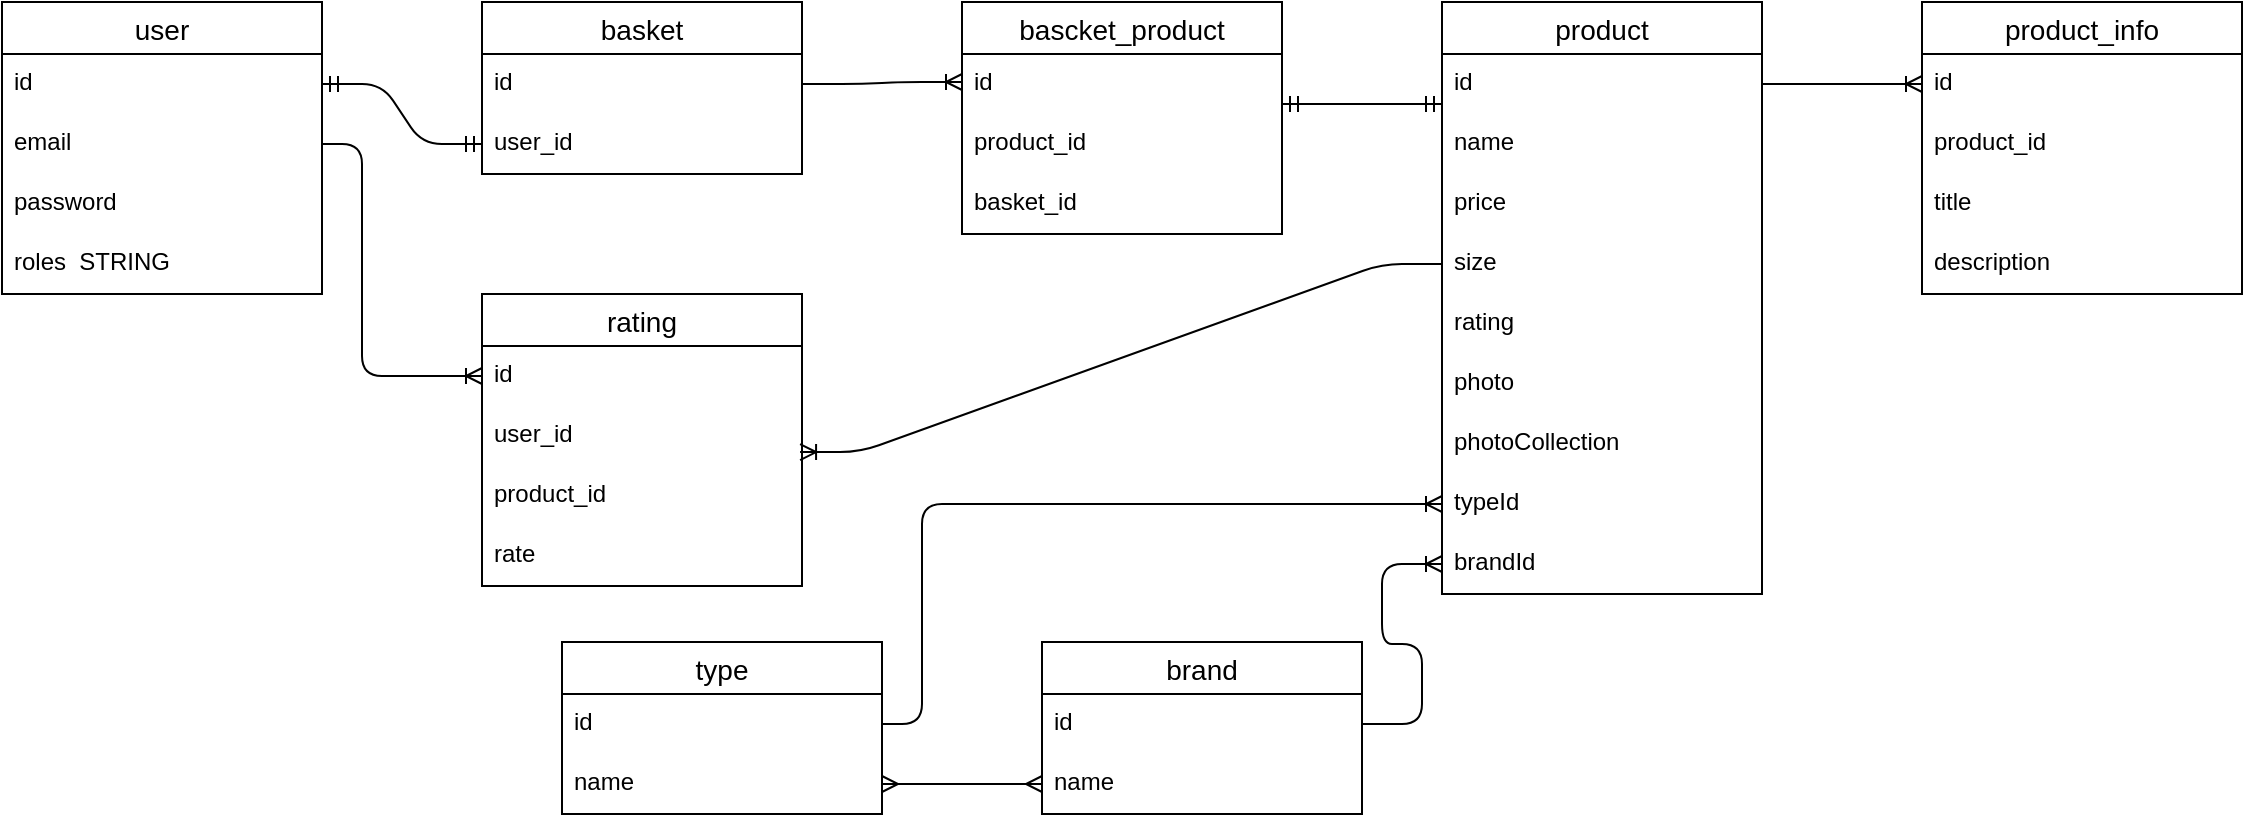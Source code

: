 <mxfile version="14.6.9" type="device"><diagram id="kcthgkWP1mCxblKz4m2M" name="Page-1"><mxGraphModel dx="1422" dy="794" grid="1" gridSize="10" guides="1" tooltips="1" connect="1" arrows="1" fold="1" page="1" pageScale="1" pageWidth="827" pageHeight="1169" math="0" shadow="0"><root><mxCell id="0"/><mxCell id="1" parent="0"/><mxCell id="BDDIjuFuvcljvbv5vN9N-1" value="user" style="swimlane;fontStyle=0;childLayout=stackLayout;horizontal=1;startSize=26;horizontalStack=0;resizeParent=1;resizeParentMax=0;resizeLast=0;collapsible=1;marginBottom=0;align=center;fontSize=14;" vertex="1" parent="1"><mxGeometry x="40" y="40" width="160" height="146" as="geometry"/></mxCell><mxCell id="BDDIjuFuvcljvbv5vN9N-2" value="id&#10;" style="text;strokeColor=none;fillColor=none;spacingLeft=4;spacingRight=4;overflow=hidden;rotatable=0;points=[[0,0.5],[1,0.5]];portConstraint=eastwest;fontSize=12;" vertex="1" parent="BDDIjuFuvcljvbv5vN9N-1"><mxGeometry y="26" width="160" height="30" as="geometry"/></mxCell><mxCell id="BDDIjuFuvcljvbv5vN9N-3" value="email" style="text;strokeColor=none;fillColor=none;spacingLeft=4;spacingRight=4;overflow=hidden;rotatable=0;points=[[0,0.5],[1,0.5]];portConstraint=eastwest;fontSize=12;" vertex="1" parent="BDDIjuFuvcljvbv5vN9N-1"><mxGeometry y="56" width="160" height="30" as="geometry"/></mxCell><mxCell id="BDDIjuFuvcljvbv5vN9N-4" value="password" style="text;strokeColor=none;fillColor=none;spacingLeft=4;spacingRight=4;overflow=hidden;rotatable=0;points=[[0,0.5],[1,0.5]];portConstraint=eastwest;fontSize=12;" vertex="1" parent="BDDIjuFuvcljvbv5vN9N-1"><mxGeometry y="86" width="160" height="30" as="geometry"/></mxCell><mxCell id="BDDIjuFuvcljvbv5vN9N-5" value="roles  STRING" style="text;strokeColor=none;fillColor=none;spacingLeft=4;spacingRight=4;overflow=hidden;rotatable=0;points=[[0,0.5],[1,0.5]];portConstraint=eastwest;fontSize=12;" vertex="1" parent="BDDIjuFuvcljvbv5vN9N-1"><mxGeometry y="116" width="160" height="30" as="geometry"/></mxCell><mxCell id="BDDIjuFuvcljvbv5vN9N-6" value="basket" style="swimlane;fontStyle=0;childLayout=stackLayout;horizontal=1;startSize=26;horizontalStack=0;resizeParent=1;resizeParentMax=0;resizeLast=0;collapsible=1;marginBottom=0;align=center;fontSize=14;" vertex="1" parent="1"><mxGeometry x="280" y="40" width="160" height="86" as="geometry"/></mxCell><mxCell id="BDDIjuFuvcljvbv5vN9N-7" value="id&#10;" style="text;strokeColor=none;fillColor=none;spacingLeft=4;spacingRight=4;overflow=hidden;rotatable=0;points=[[0,0.5],[1,0.5]];portConstraint=eastwest;fontSize=12;" vertex="1" parent="BDDIjuFuvcljvbv5vN9N-6"><mxGeometry y="26" width="160" height="30" as="geometry"/></mxCell><mxCell id="BDDIjuFuvcljvbv5vN9N-8" value="user_id" style="text;strokeColor=none;fillColor=none;spacingLeft=4;spacingRight=4;overflow=hidden;rotatable=0;points=[[0,0.5],[1,0.5]];portConstraint=eastwest;fontSize=12;" vertex="1" parent="BDDIjuFuvcljvbv5vN9N-6"><mxGeometry y="56" width="160" height="30" as="geometry"/></mxCell><mxCell id="BDDIjuFuvcljvbv5vN9N-11" value="" style="edgeStyle=entityRelationEdgeStyle;fontSize=12;html=1;endArrow=ERmandOne;startArrow=ERmandOne;entryX=0;entryY=0.5;entryDx=0;entryDy=0;" edge="1" parent="1" source="BDDIjuFuvcljvbv5vN9N-2" target="BDDIjuFuvcljvbv5vN9N-8"><mxGeometry width="100" height="100" relative="1" as="geometry"><mxPoint x="220" y="160" as="sourcePoint"/><mxPoint x="320" y="60" as="targetPoint"/></mxGeometry></mxCell><mxCell id="BDDIjuFuvcljvbv5vN9N-12" value="product" style="swimlane;fontStyle=0;childLayout=stackLayout;horizontal=1;startSize=26;horizontalStack=0;resizeParent=1;resizeParentMax=0;resizeLast=0;collapsible=1;marginBottom=0;align=center;fontSize=14;" vertex="1" parent="1"><mxGeometry x="760" y="40" width="160" height="296" as="geometry"/></mxCell><mxCell id="BDDIjuFuvcljvbv5vN9N-13" value="id&#10;" style="text;strokeColor=none;fillColor=none;spacingLeft=4;spacingRight=4;overflow=hidden;rotatable=0;points=[[0,0.5],[1,0.5]];portConstraint=eastwest;fontSize=12;" vertex="1" parent="BDDIjuFuvcljvbv5vN9N-12"><mxGeometry y="26" width="160" height="30" as="geometry"/></mxCell><mxCell id="BDDIjuFuvcljvbv5vN9N-14" value="name" style="text;strokeColor=none;fillColor=none;spacingLeft=4;spacingRight=4;overflow=hidden;rotatable=0;points=[[0,0.5],[1,0.5]];portConstraint=eastwest;fontSize=12;" vertex="1" parent="BDDIjuFuvcljvbv5vN9N-12"><mxGeometry y="56" width="160" height="30" as="geometry"/></mxCell><mxCell id="BDDIjuFuvcljvbv5vN9N-15" value="price" style="text;strokeColor=none;fillColor=none;spacingLeft=4;spacingRight=4;overflow=hidden;rotatable=0;points=[[0,0.5],[1,0.5]];portConstraint=eastwest;fontSize=12;" vertex="1" parent="BDDIjuFuvcljvbv5vN9N-12"><mxGeometry y="86" width="160" height="30" as="geometry"/></mxCell><mxCell id="BDDIjuFuvcljvbv5vN9N-18" value="size" style="text;strokeColor=none;fillColor=none;spacingLeft=4;spacingRight=4;overflow=hidden;rotatable=0;points=[[0,0.5],[1,0.5]];portConstraint=eastwest;fontSize=12;" vertex="1" parent="BDDIjuFuvcljvbv5vN9N-12"><mxGeometry y="116" width="160" height="30" as="geometry"/></mxCell><mxCell id="BDDIjuFuvcljvbv5vN9N-19" value="rating" style="text;strokeColor=none;fillColor=none;spacingLeft=4;spacingRight=4;overflow=hidden;rotatable=0;points=[[0,0.5],[1,0.5]];portConstraint=eastwest;fontSize=12;" vertex="1" parent="BDDIjuFuvcljvbv5vN9N-12"><mxGeometry y="146" width="160" height="30" as="geometry"/></mxCell><mxCell id="BDDIjuFuvcljvbv5vN9N-16" value="photo" style="text;strokeColor=none;fillColor=none;spacingLeft=4;spacingRight=4;overflow=hidden;rotatable=0;points=[[0,0.5],[1,0.5]];portConstraint=eastwest;fontSize=12;" vertex="1" parent="BDDIjuFuvcljvbv5vN9N-12"><mxGeometry y="176" width="160" height="30" as="geometry"/></mxCell><mxCell id="BDDIjuFuvcljvbv5vN9N-17" value="photoCollection" style="text;strokeColor=none;fillColor=none;spacingLeft=4;spacingRight=4;overflow=hidden;rotatable=0;points=[[0,0.5],[1,0.5]];portConstraint=eastwest;fontSize=12;" vertex="1" parent="BDDIjuFuvcljvbv5vN9N-12"><mxGeometry y="206" width="160" height="30" as="geometry"/></mxCell><mxCell id="BDDIjuFuvcljvbv5vN9N-20" value="typeId" style="text;strokeColor=none;fillColor=none;spacingLeft=4;spacingRight=4;overflow=hidden;rotatable=0;points=[[0,0.5],[1,0.5]];portConstraint=eastwest;fontSize=12;" vertex="1" parent="BDDIjuFuvcljvbv5vN9N-12"><mxGeometry y="236" width="160" height="30" as="geometry"/></mxCell><mxCell id="BDDIjuFuvcljvbv5vN9N-21" value="brandId" style="text;strokeColor=none;fillColor=none;spacingLeft=4;spacingRight=4;overflow=hidden;rotatable=0;points=[[0,0.5],[1,0.5]];portConstraint=eastwest;fontSize=12;" vertex="1" parent="BDDIjuFuvcljvbv5vN9N-12"><mxGeometry y="266" width="160" height="30" as="geometry"/></mxCell><mxCell id="BDDIjuFuvcljvbv5vN9N-22" value="type" style="swimlane;fontStyle=0;childLayout=stackLayout;horizontal=1;startSize=26;horizontalStack=0;resizeParent=1;resizeParentMax=0;resizeLast=0;collapsible=1;marginBottom=0;align=center;fontSize=14;" vertex="1" parent="1"><mxGeometry x="320" y="360" width="160" height="86" as="geometry"/></mxCell><mxCell id="BDDIjuFuvcljvbv5vN9N-23" value="id&#10;" style="text;strokeColor=none;fillColor=none;spacingLeft=4;spacingRight=4;overflow=hidden;rotatable=0;points=[[0,0.5],[1,0.5]];portConstraint=eastwest;fontSize=12;" vertex="1" parent="BDDIjuFuvcljvbv5vN9N-22"><mxGeometry y="26" width="160" height="30" as="geometry"/></mxCell><mxCell id="BDDIjuFuvcljvbv5vN9N-24" value="name" style="text;strokeColor=none;fillColor=none;spacingLeft=4;spacingRight=4;overflow=hidden;rotatable=0;points=[[0,0.5],[1,0.5]];portConstraint=eastwest;fontSize=12;" vertex="1" parent="BDDIjuFuvcljvbv5vN9N-22"><mxGeometry y="56" width="160" height="30" as="geometry"/></mxCell><mxCell id="BDDIjuFuvcljvbv5vN9N-32" value="" style="edgeStyle=orthogonalEdgeStyle;fontSize=12;html=1;endArrow=ERoneToMany;exitX=1;exitY=0.5;exitDx=0;exitDy=0;" edge="1" parent="1" source="BDDIjuFuvcljvbv5vN9N-23" target="BDDIjuFuvcljvbv5vN9N-20"><mxGeometry width="100" height="100" relative="1" as="geometry"><mxPoint x="160" y="380" as="sourcePoint"/><mxPoint x="260" y="280" as="targetPoint"/><Array as="points"><mxPoint x="500" y="401"/><mxPoint x="500" y="291"/></Array></mxGeometry></mxCell><mxCell id="BDDIjuFuvcljvbv5vN9N-34" value="" style="edgeStyle=entityRelationEdgeStyle;fontSize=12;html=1;endArrow=ERoneToMany;startArrow=none;exitX=1;exitY=0.5;exitDx=0;exitDy=0;" edge="1" parent="1" source="BDDIjuFuvcljvbv5vN9N-28" target="BDDIjuFuvcljvbv5vN9N-21"><mxGeometry width="100" height="100" relative="1" as="geometry"><mxPoint x="360" y="460" as="sourcePoint"/><mxPoint x="460" y="360" as="targetPoint"/></mxGeometry></mxCell><mxCell id="BDDIjuFuvcljvbv5vN9N-27" value="brand" style="swimlane;fontStyle=0;childLayout=stackLayout;horizontal=1;startSize=26;horizontalStack=0;resizeParent=1;resizeParentMax=0;resizeLast=0;collapsible=1;marginBottom=0;align=center;fontSize=14;" vertex="1" parent="1"><mxGeometry x="560" y="360" width="160" height="86" as="geometry"/></mxCell><mxCell id="BDDIjuFuvcljvbv5vN9N-28" value="id&#10;" style="text;strokeColor=none;fillColor=none;spacingLeft=4;spacingRight=4;overflow=hidden;rotatable=0;points=[[0,0.5],[1,0.5]];portConstraint=eastwest;fontSize=12;" vertex="1" parent="BDDIjuFuvcljvbv5vN9N-27"><mxGeometry y="26" width="160" height="30" as="geometry"/></mxCell><mxCell id="BDDIjuFuvcljvbv5vN9N-29" value="name" style="text;strokeColor=none;fillColor=none;spacingLeft=4;spacingRight=4;overflow=hidden;rotatable=0;points=[[0,0.5],[1,0.5]];portConstraint=eastwest;fontSize=12;" vertex="1" parent="BDDIjuFuvcljvbv5vN9N-27"><mxGeometry y="56" width="160" height="30" as="geometry"/></mxCell><mxCell id="BDDIjuFuvcljvbv5vN9N-36" value="" style="edgeStyle=entityRelationEdgeStyle;fontSize=12;html=1;endArrow=ERmany;startArrow=ERmany;entryX=0;entryY=0.5;entryDx=0;entryDy=0;exitX=1;exitY=0.5;exitDx=0;exitDy=0;" edge="1" parent="1" source="BDDIjuFuvcljvbv5vN9N-24" target="BDDIjuFuvcljvbv5vN9N-29"><mxGeometry width="100" height="100" relative="1" as="geometry"><mxPoint x="200" y="462" as="sourcePoint"/><mxPoint x="460" y="360" as="targetPoint"/></mxGeometry></mxCell><mxCell id="BDDIjuFuvcljvbv5vN9N-37" value="product_info" style="swimlane;fontStyle=0;childLayout=stackLayout;horizontal=1;startSize=26;horizontalStack=0;resizeParent=1;resizeParentMax=0;resizeLast=0;collapsible=1;marginBottom=0;align=center;fontSize=14;" vertex="1" parent="1"><mxGeometry x="1000" y="40" width="160" height="146" as="geometry"/></mxCell><mxCell id="BDDIjuFuvcljvbv5vN9N-38" value="id" style="text;strokeColor=none;fillColor=none;spacingLeft=4;spacingRight=4;overflow=hidden;rotatable=0;points=[[0,0.5],[1,0.5]];portConstraint=eastwest;fontSize=12;" vertex="1" parent="BDDIjuFuvcljvbv5vN9N-37"><mxGeometry y="26" width="160" height="30" as="geometry"/></mxCell><mxCell id="BDDIjuFuvcljvbv5vN9N-39" value="product_id" style="text;strokeColor=none;fillColor=none;spacingLeft=4;spacingRight=4;overflow=hidden;rotatable=0;points=[[0,0.5],[1,0.5]];portConstraint=eastwest;fontSize=12;" vertex="1" parent="BDDIjuFuvcljvbv5vN9N-37"><mxGeometry y="56" width="160" height="30" as="geometry"/></mxCell><mxCell id="BDDIjuFuvcljvbv5vN9N-40" value="title" style="text;strokeColor=none;fillColor=none;spacingLeft=4;spacingRight=4;overflow=hidden;rotatable=0;points=[[0,0.5],[1,0.5]];portConstraint=eastwest;fontSize=12;" vertex="1" parent="BDDIjuFuvcljvbv5vN9N-37"><mxGeometry y="86" width="160" height="30" as="geometry"/></mxCell><mxCell id="BDDIjuFuvcljvbv5vN9N-42" value="description" style="text;strokeColor=none;fillColor=none;spacingLeft=4;spacingRight=4;overflow=hidden;rotatable=0;points=[[0,0.5],[1,0.5]];portConstraint=eastwest;fontSize=12;" vertex="1" parent="BDDIjuFuvcljvbv5vN9N-37"><mxGeometry y="116" width="160" height="30" as="geometry"/></mxCell><mxCell id="BDDIjuFuvcljvbv5vN9N-41" value="" style="edgeStyle=entityRelationEdgeStyle;fontSize=12;html=1;endArrow=ERoneToMany;exitX=1;exitY=0.5;exitDx=0;exitDy=0;" edge="1" parent="1" source="BDDIjuFuvcljvbv5vN9N-13" target="BDDIjuFuvcljvbv5vN9N-38"><mxGeometry width="100" height="100" relative="1" as="geometry"><mxPoint x="660" y="186" as="sourcePoint"/><mxPoint x="760" y="86" as="targetPoint"/></mxGeometry></mxCell><mxCell id="BDDIjuFuvcljvbv5vN9N-43" value="bascket_product" style="swimlane;fontStyle=0;childLayout=stackLayout;horizontal=1;startSize=26;horizontalStack=0;resizeParent=1;resizeParentMax=0;resizeLast=0;collapsible=1;marginBottom=0;align=center;fontSize=14;" vertex="1" parent="1"><mxGeometry x="520" y="40" width="160" height="116" as="geometry"/></mxCell><mxCell id="BDDIjuFuvcljvbv5vN9N-44" value="id" style="text;strokeColor=none;fillColor=none;spacingLeft=4;spacingRight=4;overflow=hidden;rotatable=0;points=[[0,0.5],[1,0.5]];portConstraint=eastwest;fontSize=12;" vertex="1" parent="BDDIjuFuvcljvbv5vN9N-43"><mxGeometry y="26" width="160" height="30" as="geometry"/></mxCell><mxCell id="BDDIjuFuvcljvbv5vN9N-45" value="product_id" style="text;strokeColor=none;fillColor=none;spacingLeft=4;spacingRight=4;overflow=hidden;rotatable=0;points=[[0,0.5],[1,0.5]];portConstraint=eastwest;fontSize=12;" vertex="1" parent="BDDIjuFuvcljvbv5vN9N-43"><mxGeometry y="56" width="160" height="30" as="geometry"/></mxCell><mxCell id="BDDIjuFuvcljvbv5vN9N-46" value="basket_id" style="text;strokeColor=none;fillColor=none;spacingLeft=4;spacingRight=4;overflow=hidden;rotatable=0;points=[[0,0.5],[1,0.5]];portConstraint=eastwest;fontSize=12;" vertex="1" parent="BDDIjuFuvcljvbv5vN9N-43"><mxGeometry y="86" width="160" height="30" as="geometry"/></mxCell><mxCell id="BDDIjuFuvcljvbv5vN9N-47" value="" style="edgeStyle=entityRelationEdgeStyle;fontSize=12;html=1;endArrow=ERoneToMany;exitX=1;exitY=0.5;exitDx=0;exitDy=0;" edge="1" parent="1" source="BDDIjuFuvcljvbv5vN9N-7"><mxGeometry width="100" height="100" relative="1" as="geometry"><mxPoint x="420" y="180" as="sourcePoint"/><mxPoint x="520" y="80" as="targetPoint"/></mxGeometry></mxCell><mxCell id="BDDIjuFuvcljvbv5vN9N-48" value="" style="edgeStyle=entityRelationEdgeStyle;fontSize=12;html=1;endArrow=ERmandOne;startArrow=ERmandOne;" edge="1" parent="1"><mxGeometry width="100" height="100" relative="1" as="geometry"><mxPoint x="680" y="91" as="sourcePoint"/><mxPoint x="760" y="91" as="targetPoint"/></mxGeometry></mxCell><mxCell id="BDDIjuFuvcljvbv5vN9N-49" value="rating" style="swimlane;fontStyle=0;childLayout=stackLayout;horizontal=1;startSize=26;horizontalStack=0;resizeParent=1;resizeParentMax=0;resizeLast=0;collapsible=1;marginBottom=0;align=center;fontSize=14;" vertex="1" parent="1"><mxGeometry x="280" y="186" width="160" height="146" as="geometry"/></mxCell><mxCell id="BDDIjuFuvcljvbv5vN9N-50" value="id" style="text;strokeColor=none;fillColor=none;spacingLeft=4;spacingRight=4;overflow=hidden;rotatable=0;points=[[0,0.5],[1,0.5]];portConstraint=eastwest;fontSize=12;" vertex="1" parent="BDDIjuFuvcljvbv5vN9N-49"><mxGeometry y="26" width="160" height="30" as="geometry"/></mxCell><mxCell id="BDDIjuFuvcljvbv5vN9N-51" value="user_id" style="text;strokeColor=none;fillColor=none;spacingLeft=4;spacingRight=4;overflow=hidden;rotatable=0;points=[[0,0.5],[1,0.5]];portConstraint=eastwest;fontSize=12;" vertex="1" parent="BDDIjuFuvcljvbv5vN9N-49"><mxGeometry y="56" width="160" height="30" as="geometry"/></mxCell><mxCell id="BDDIjuFuvcljvbv5vN9N-52" value="product_id" style="text;strokeColor=none;fillColor=none;spacingLeft=4;spacingRight=4;overflow=hidden;rotatable=0;points=[[0,0.5],[1,0.5]];portConstraint=eastwest;fontSize=12;" vertex="1" parent="BDDIjuFuvcljvbv5vN9N-49"><mxGeometry y="86" width="160" height="30" as="geometry"/></mxCell><mxCell id="BDDIjuFuvcljvbv5vN9N-53" value="rate" style="text;strokeColor=none;fillColor=none;spacingLeft=4;spacingRight=4;overflow=hidden;rotatable=0;points=[[0,0.5],[1,0.5]];portConstraint=eastwest;fontSize=12;" vertex="1" parent="BDDIjuFuvcljvbv5vN9N-49"><mxGeometry y="116" width="160" height="30" as="geometry"/></mxCell><mxCell id="BDDIjuFuvcljvbv5vN9N-54" value="" style="edgeStyle=orthogonalEdgeStyle;fontSize=12;html=1;endArrow=ERoneToMany;entryX=0;entryY=0.5;entryDx=0;entryDy=0;exitX=1;exitY=0.5;exitDx=0;exitDy=0;" edge="1" parent="1" source="BDDIjuFuvcljvbv5vN9N-3" target="BDDIjuFuvcljvbv5vN9N-50"><mxGeometry width="100" height="100" relative="1" as="geometry"><mxPoint x="280" y="260" as="sourcePoint"/><mxPoint x="120" y="220" as="targetPoint"/><Array as="points"><mxPoint x="220" y="111"/><mxPoint x="220" y="227"/></Array></mxGeometry></mxCell><mxCell id="BDDIjuFuvcljvbv5vN9N-55" value="" style="edgeStyle=entityRelationEdgeStyle;fontSize=12;html=1;endArrow=ERoneToMany;exitX=0;exitY=0.5;exitDx=0;exitDy=0;entryX=0.994;entryY=0.767;entryDx=0;entryDy=0;entryPerimeter=0;" edge="1" parent="1" source="BDDIjuFuvcljvbv5vN9N-18" target="BDDIjuFuvcljvbv5vN9N-51"><mxGeometry width="100" height="100" relative="1" as="geometry"><mxPoint x="590" y="460" as="sourcePoint"/><mxPoint x="690" y="360" as="targetPoint"/></mxGeometry></mxCell></root></mxGraphModel></diagram></mxfile>